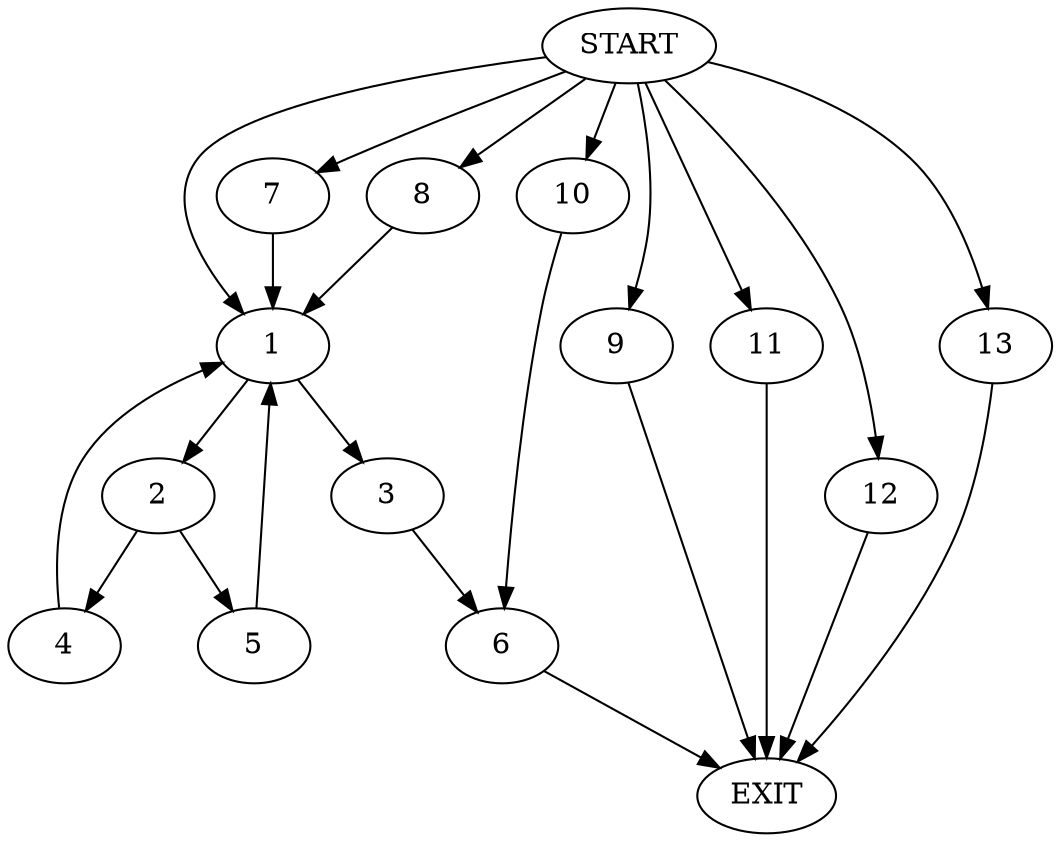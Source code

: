 digraph {
0 [label="START"]
14 [label="EXIT"]
0 -> 1
1 -> 2
1 -> 3
2 -> 4
2 -> 5
3 -> 6
5 -> 1
4 -> 1
0 -> 7
7 -> 1
0 -> 8
8 -> 1
6 -> 14
0 -> 9
9 -> 14
0 -> 10
10 -> 6
0 -> 11
11 -> 14
0 -> 12
12 -> 14
0 -> 13
13 -> 14
}
